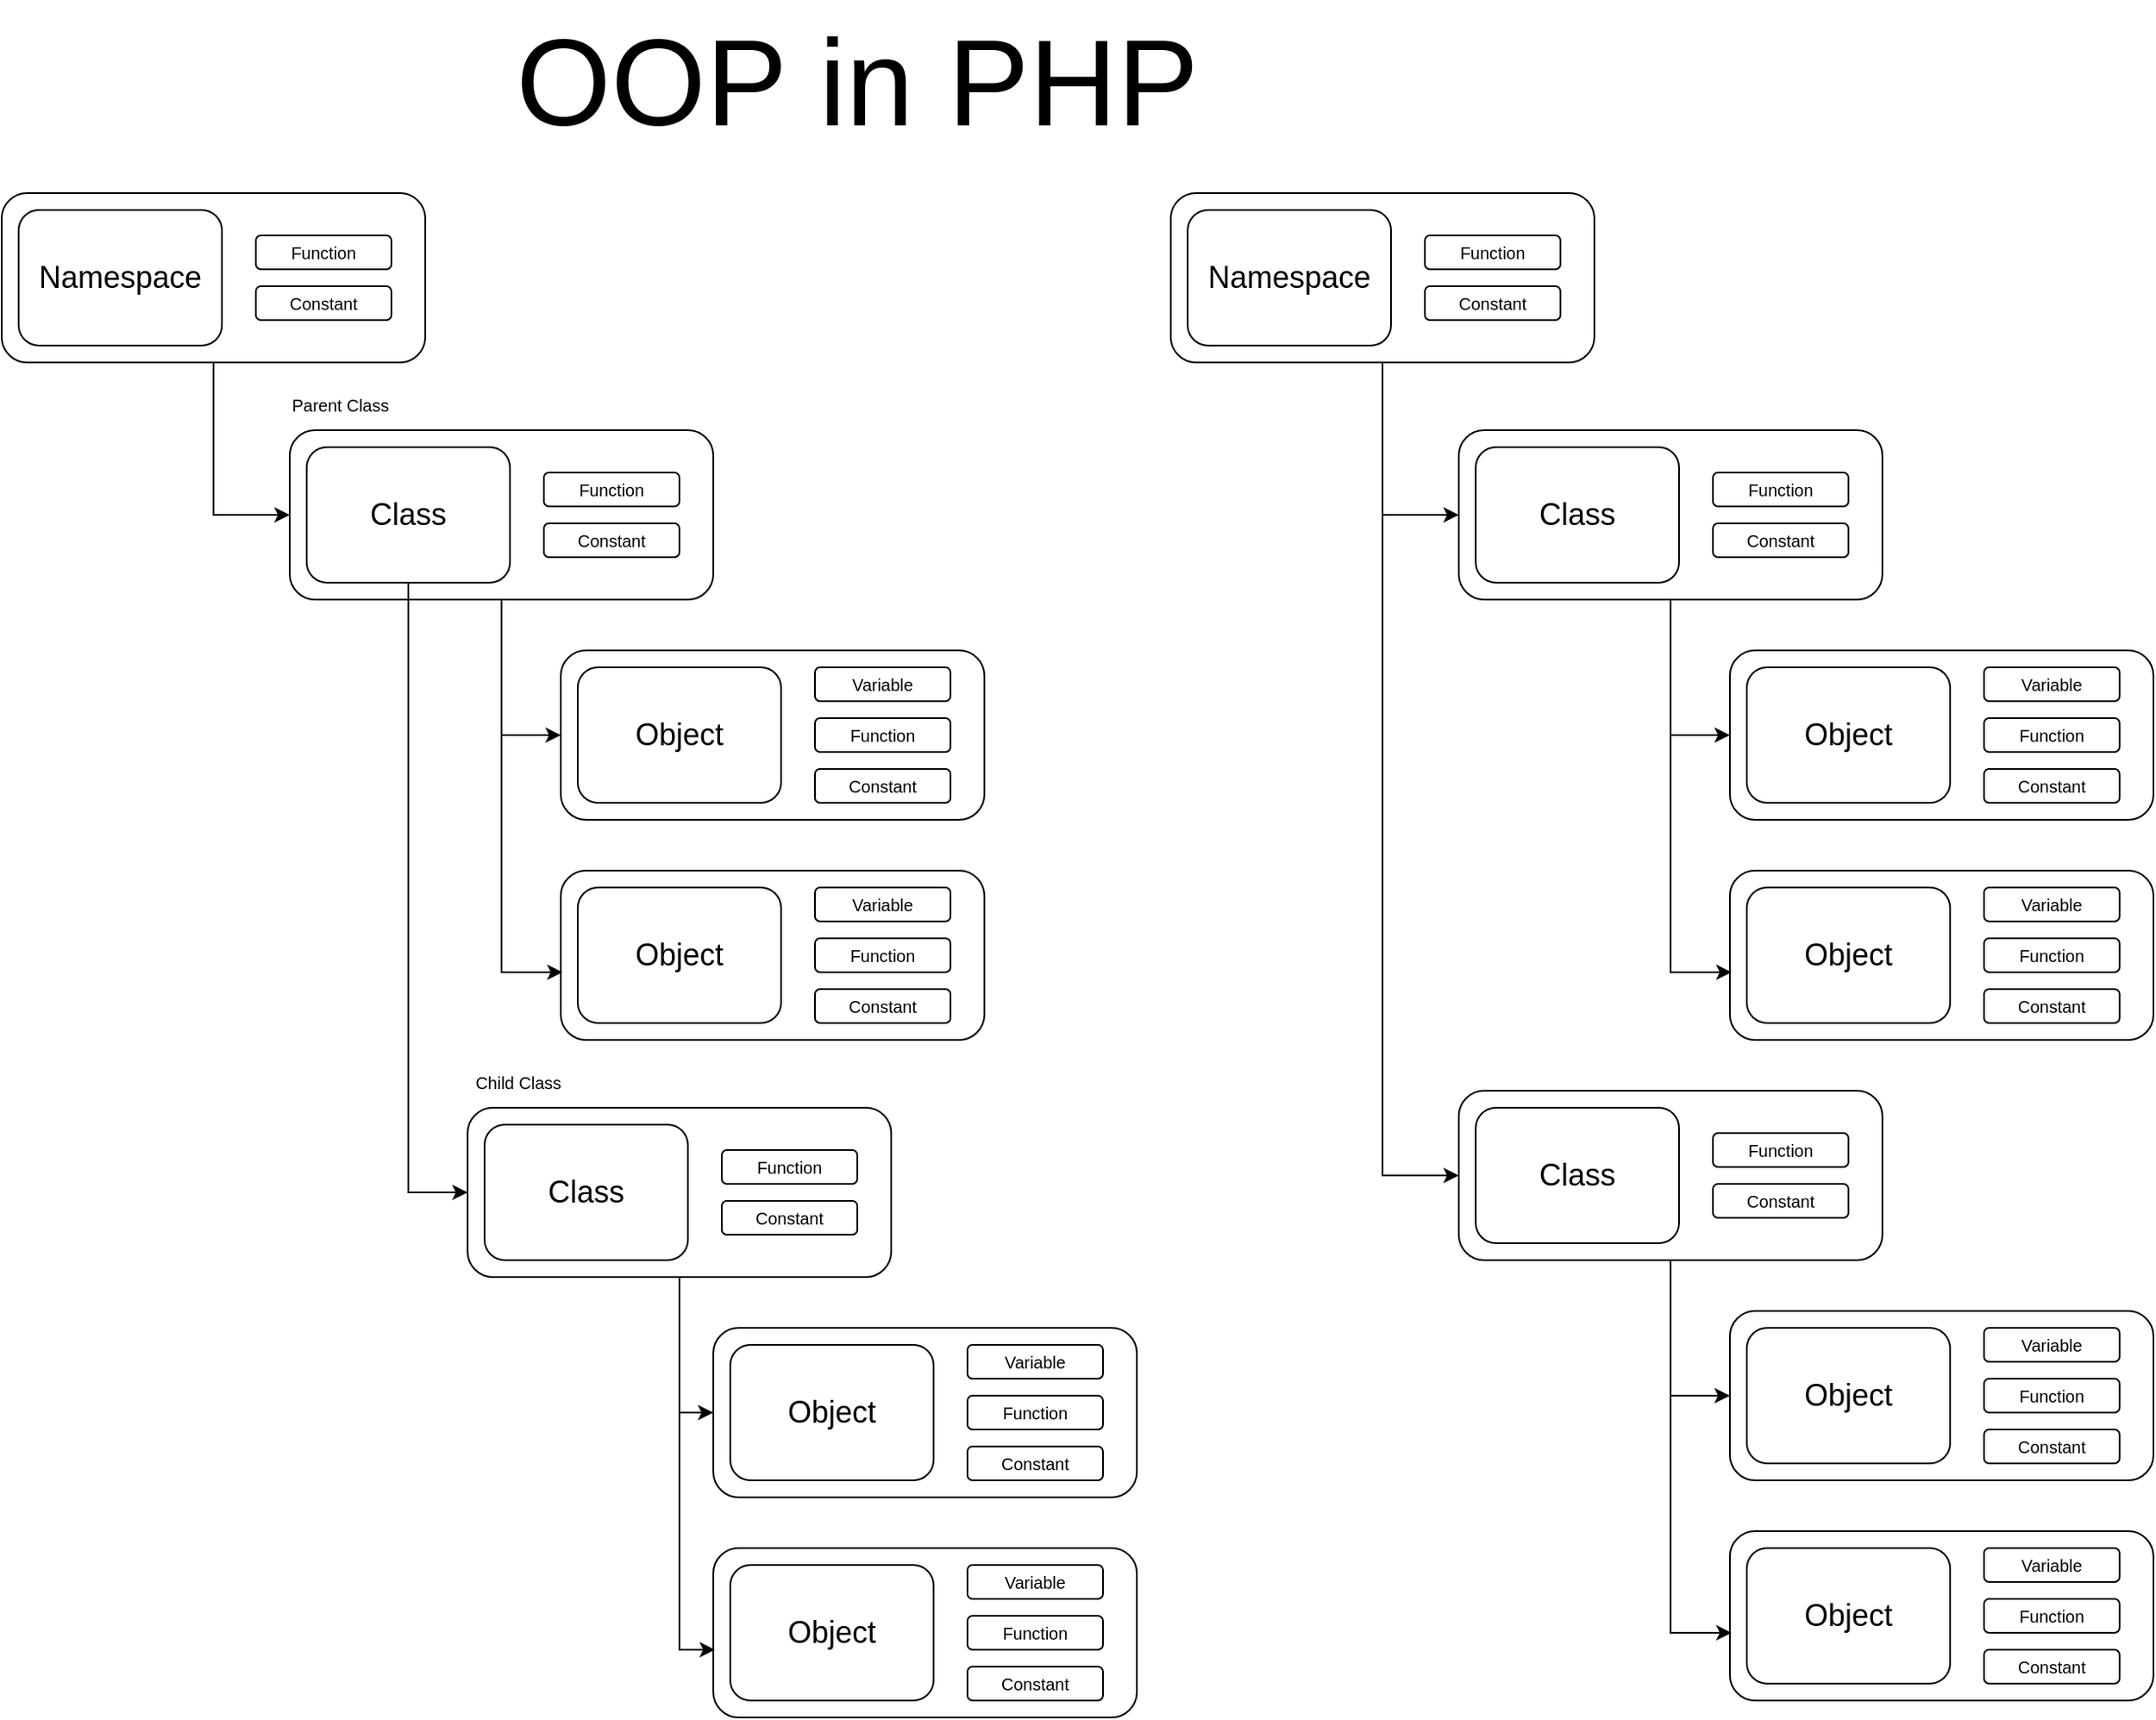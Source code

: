 <mxfile version="20.7.4" type="device"><diagram id="fYvpqcyi-kXyK1qJ9ey9" name="Page-1"><mxGraphModel dx="2800" dy="1355" grid="1" gridSize="10" guides="1" tooltips="1" connect="1" arrows="1" fold="1" page="1" pageScale="1" pageWidth="850" pageHeight="1100" math="0" shadow="0"><root><mxCell id="0"/><mxCell id="1" parent="0"/><mxCell id="AEbGxwkjCwNvLGijum_H-22" style="edgeStyle=orthogonalEdgeStyle;rounded=0;orthogonalLoop=1;jettySize=auto;html=1;entryX=0;entryY=0.5;entryDx=0;entryDy=0;fontSize=10;" edge="1" parent="1" source="AEbGxwkjCwNvLGijum_H-7" target="AEbGxwkjCwNvLGijum_H-8"><mxGeometry relative="1" as="geometry"/></mxCell><mxCell id="AEbGxwkjCwNvLGijum_H-7" value="" style="rounded=1;whiteSpace=wrap;html=1;fontSize=10;" vertex="1" parent="1"><mxGeometry x="150" y="150" width="250" height="100" as="geometry"/></mxCell><mxCell id="AEbGxwkjCwNvLGijum_H-2" value="&lt;font style=&quot;font-size: 18px;&quot;&gt;Namespace&lt;/font&gt;" style="rounded=1;whiteSpace=wrap;html=1;" vertex="1" parent="1"><mxGeometry x="160" y="160" width="120" height="80" as="geometry"/></mxCell><mxCell id="AEbGxwkjCwNvLGijum_H-5" value="&lt;font style=&quot;font-size: 10px;&quot;&gt;Function&lt;/font&gt;" style="rounded=1;whiteSpace=wrap;html=1;" vertex="1" parent="1"><mxGeometry x="300" y="175" width="80" height="20" as="geometry"/></mxCell><mxCell id="AEbGxwkjCwNvLGijum_H-6" value="&lt;font style=&quot;font-size: 10px;&quot;&gt;Constant&lt;/font&gt;" style="rounded=1;whiteSpace=wrap;html=1;" vertex="1" parent="1"><mxGeometry x="300" y="205" width="80" height="20" as="geometry"/></mxCell><mxCell id="AEbGxwkjCwNvLGijum_H-20" value="" style="group" vertex="1" connectable="0" parent="1"><mxGeometry x="320" y="290" width="250" height="100" as="geometry"/></mxCell><mxCell id="AEbGxwkjCwNvLGijum_H-8" value="" style="rounded=1;whiteSpace=wrap;html=1;fontSize=10;" vertex="1" parent="AEbGxwkjCwNvLGijum_H-20"><mxGeometry width="250" height="100" as="geometry"/></mxCell><mxCell id="AEbGxwkjCwNvLGijum_H-11" value="&lt;font style=&quot;font-size: 10px;&quot;&gt;Constant&lt;/font&gt;" style="rounded=1;whiteSpace=wrap;html=1;" vertex="1" parent="AEbGxwkjCwNvLGijum_H-8"><mxGeometry x="150" y="55" width="80" height="20" as="geometry"/></mxCell><mxCell id="AEbGxwkjCwNvLGijum_H-10" value="&lt;font style=&quot;font-size: 10px;&quot;&gt;Function&lt;/font&gt;" style="rounded=1;whiteSpace=wrap;html=1;" vertex="1" parent="AEbGxwkjCwNvLGijum_H-8"><mxGeometry x="150" y="25" width="80" height="20" as="geometry"/></mxCell><mxCell id="AEbGxwkjCwNvLGijum_H-9" value="&lt;font style=&quot;font-size: 18px;&quot;&gt;Class&lt;/font&gt;" style="rounded=1;whiteSpace=wrap;html=1;" vertex="1" parent="AEbGxwkjCwNvLGijum_H-20"><mxGeometry x="10" y="10" width="120" height="80" as="geometry"/></mxCell><mxCell id="AEbGxwkjCwNvLGijum_H-21" value="" style="group" vertex="1" connectable="0" parent="1"><mxGeometry x="480" y="420" width="250" height="100" as="geometry"/></mxCell><mxCell id="AEbGxwkjCwNvLGijum_H-13" value="" style="rounded=1;whiteSpace=wrap;html=1;fontSize=10;" vertex="1" parent="AEbGxwkjCwNvLGijum_H-21"><mxGeometry width="250" height="100" as="geometry"/></mxCell><mxCell id="AEbGxwkjCwNvLGijum_H-14" value="&lt;font style=&quot;font-size: 10px;&quot;&gt;Constant&lt;/font&gt;" style="rounded=1;whiteSpace=wrap;html=1;" vertex="1" parent="AEbGxwkjCwNvLGijum_H-13"><mxGeometry x="150" y="70" width="80" height="20" as="geometry"/></mxCell><mxCell id="AEbGxwkjCwNvLGijum_H-15" value="&lt;font style=&quot;font-size: 10px;&quot;&gt;Function&lt;/font&gt;" style="rounded=1;whiteSpace=wrap;html=1;" vertex="1" parent="AEbGxwkjCwNvLGijum_H-13"><mxGeometry x="150" y="40" width="80" height="20" as="geometry"/></mxCell><mxCell id="AEbGxwkjCwNvLGijum_H-16" value="&lt;font style=&quot;font-size: 10px;&quot;&gt;Variable&lt;/font&gt;" style="rounded=1;whiteSpace=wrap;html=1;" vertex="1" parent="AEbGxwkjCwNvLGijum_H-13"><mxGeometry x="150" y="10" width="80" height="20" as="geometry"/></mxCell><mxCell id="AEbGxwkjCwNvLGijum_H-17" value="&lt;font style=&quot;font-size: 18px;&quot;&gt;Object&lt;/font&gt;" style="rounded=1;whiteSpace=wrap;html=1;" vertex="1" parent="AEbGxwkjCwNvLGijum_H-21"><mxGeometry x="10" y="10" width="120" height="80" as="geometry"/></mxCell><mxCell id="AEbGxwkjCwNvLGijum_H-23" style="edgeStyle=orthogonalEdgeStyle;rounded=0;orthogonalLoop=1;jettySize=auto;html=1;entryX=0;entryY=0.5;entryDx=0;entryDy=0;fontSize=10;" edge="1" parent="1" source="AEbGxwkjCwNvLGijum_H-8" target="AEbGxwkjCwNvLGijum_H-13"><mxGeometry relative="1" as="geometry"/></mxCell><mxCell id="AEbGxwkjCwNvLGijum_H-24" value="" style="group" vertex="1" connectable="0" parent="1"><mxGeometry x="480" y="550" width="250" height="100" as="geometry"/></mxCell><mxCell id="AEbGxwkjCwNvLGijum_H-25" value="" style="rounded=1;whiteSpace=wrap;html=1;fontSize=10;" vertex="1" parent="AEbGxwkjCwNvLGijum_H-24"><mxGeometry width="250" height="100" as="geometry"/></mxCell><mxCell id="AEbGxwkjCwNvLGijum_H-26" value="&lt;font style=&quot;font-size: 10px;&quot;&gt;Constant&lt;/font&gt;" style="rounded=1;whiteSpace=wrap;html=1;" vertex="1" parent="AEbGxwkjCwNvLGijum_H-25"><mxGeometry x="150" y="70" width="80" height="20" as="geometry"/></mxCell><mxCell id="AEbGxwkjCwNvLGijum_H-27" value="&lt;font style=&quot;font-size: 10px;&quot;&gt;Function&lt;/font&gt;" style="rounded=1;whiteSpace=wrap;html=1;" vertex="1" parent="AEbGxwkjCwNvLGijum_H-25"><mxGeometry x="150" y="40" width="80" height="20" as="geometry"/></mxCell><mxCell id="AEbGxwkjCwNvLGijum_H-28" value="&lt;font style=&quot;font-size: 10px;&quot;&gt;Variable&lt;/font&gt;" style="rounded=1;whiteSpace=wrap;html=1;" vertex="1" parent="AEbGxwkjCwNvLGijum_H-25"><mxGeometry x="150" y="10" width="80" height="20" as="geometry"/></mxCell><mxCell id="AEbGxwkjCwNvLGijum_H-29" value="&lt;font style=&quot;font-size: 18px;&quot;&gt;Object&lt;/font&gt;" style="rounded=1;whiteSpace=wrap;html=1;" vertex="1" parent="AEbGxwkjCwNvLGijum_H-24"><mxGeometry x="10" y="10" width="120" height="80" as="geometry"/></mxCell><mxCell id="AEbGxwkjCwNvLGijum_H-30" style="edgeStyle=orthogonalEdgeStyle;rounded=0;orthogonalLoop=1;jettySize=auto;html=1;entryX=0.004;entryY=0.6;entryDx=0;entryDy=0;entryPerimeter=0;fontSize=10;" edge="1" parent="1" source="AEbGxwkjCwNvLGijum_H-8" target="AEbGxwkjCwNvLGijum_H-25"><mxGeometry relative="1" as="geometry"/></mxCell><mxCell id="AEbGxwkjCwNvLGijum_H-31" value="" style="group" vertex="1" connectable="0" parent="1"><mxGeometry x="425" y="690" width="250" height="100" as="geometry"/></mxCell><mxCell id="AEbGxwkjCwNvLGijum_H-32" value="" style="rounded=1;whiteSpace=wrap;html=1;fontSize=10;" vertex="1" parent="AEbGxwkjCwNvLGijum_H-31"><mxGeometry width="250" height="100" as="geometry"/></mxCell><mxCell id="AEbGxwkjCwNvLGijum_H-33" value="&lt;font style=&quot;font-size: 10px;&quot;&gt;Constant&lt;/font&gt;" style="rounded=1;whiteSpace=wrap;html=1;" vertex="1" parent="AEbGxwkjCwNvLGijum_H-32"><mxGeometry x="150" y="55" width="80" height="20" as="geometry"/></mxCell><mxCell id="AEbGxwkjCwNvLGijum_H-34" value="&lt;font style=&quot;font-size: 10px;&quot;&gt;Function&lt;/font&gt;" style="rounded=1;whiteSpace=wrap;html=1;" vertex="1" parent="AEbGxwkjCwNvLGijum_H-32"><mxGeometry x="150" y="25" width="80" height="20" as="geometry"/></mxCell><mxCell id="AEbGxwkjCwNvLGijum_H-35" value="&lt;font style=&quot;font-size: 18px;&quot;&gt;Class&lt;/font&gt;" style="rounded=1;whiteSpace=wrap;html=1;" vertex="1" parent="AEbGxwkjCwNvLGijum_H-31"><mxGeometry x="10" y="10" width="120" height="80" as="geometry"/></mxCell><mxCell id="AEbGxwkjCwNvLGijum_H-36" value="" style="group" vertex="1" connectable="0" parent="1"><mxGeometry x="570" y="820" width="250" height="100" as="geometry"/></mxCell><mxCell id="AEbGxwkjCwNvLGijum_H-37" value="" style="rounded=1;whiteSpace=wrap;html=1;fontSize=10;" vertex="1" parent="AEbGxwkjCwNvLGijum_H-36"><mxGeometry width="250" height="100" as="geometry"/></mxCell><mxCell id="AEbGxwkjCwNvLGijum_H-38" value="&lt;font style=&quot;font-size: 10px;&quot;&gt;Constant&lt;/font&gt;" style="rounded=1;whiteSpace=wrap;html=1;" vertex="1" parent="AEbGxwkjCwNvLGijum_H-37"><mxGeometry x="150" y="70" width="80" height="20" as="geometry"/></mxCell><mxCell id="AEbGxwkjCwNvLGijum_H-39" value="&lt;font style=&quot;font-size: 10px;&quot;&gt;Function&lt;/font&gt;" style="rounded=1;whiteSpace=wrap;html=1;" vertex="1" parent="AEbGxwkjCwNvLGijum_H-37"><mxGeometry x="150" y="40" width="80" height="20" as="geometry"/></mxCell><mxCell id="AEbGxwkjCwNvLGijum_H-40" value="&lt;font style=&quot;font-size: 10px;&quot;&gt;Variable&lt;/font&gt;" style="rounded=1;whiteSpace=wrap;html=1;" vertex="1" parent="AEbGxwkjCwNvLGijum_H-37"><mxGeometry x="150" y="10" width="80" height="20" as="geometry"/></mxCell><mxCell id="AEbGxwkjCwNvLGijum_H-41" value="&lt;font style=&quot;font-size: 18px;&quot;&gt;Object&lt;/font&gt;" style="rounded=1;whiteSpace=wrap;html=1;" vertex="1" parent="AEbGxwkjCwNvLGijum_H-36"><mxGeometry x="10" y="10" width="120" height="80" as="geometry"/></mxCell><mxCell id="AEbGxwkjCwNvLGijum_H-42" style="edgeStyle=orthogonalEdgeStyle;rounded=0;orthogonalLoop=1;jettySize=auto;html=1;entryX=0;entryY=0.5;entryDx=0;entryDy=0;fontSize=10;" edge="1" source="AEbGxwkjCwNvLGijum_H-32" target="AEbGxwkjCwNvLGijum_H-37" parent="1"><mxGeometry relative="1" as="geometry"/></mxCell><mxCell id="AEbGxwkjCwNvLGijum_H-43" value="" style="group" vertex="1" connectable="0" parent="1"><mxGeometry x="570" y="950" width="250" height="100" as="geometry"/></mxCell><mxCell id="AEbGxwkjCwNvLGijum_H-44" value="" style="rounded=1;whiteSpace=wrap;html=1;fontSize=10;" vertex="1" parent="AEbGxwkjCwNvLGijum_H-43"><mxGeometry width="250" height="100" as="geometry"/></mxCell><mxCell id="AEbGxwkjCwNvLGijum_H-45" value="&lt;font style=&quot;font-size: 10px;&quot;&gt;Constant&lt;/font&gt;" style="rounded=1;whiteSpace=wrap;html=1;" vertex="1" parent="AEbGxwkjCwNvLGijum_H-44"><mxGeometry x="150" y="70" width="80" height="20" as="geometry"/></mxCell><mxCell id="AEbGxwkjCwNvLGijum_H-46" value="&lt;font style=&quot;font-size: 10px;&quot;&gt;Function&lt;/font&gt;" style="rounded=1;whiteSpace=wrap;html=1;" vertex="1" parent="AEbGxwkjCwNvLGijum_H-44"><mxGeometry x="150" y="40" width="80" height="20" as="geometry"/></mxCell><mxCell id="AEbGxwkjCwNvLGijum_H-47" value="&lt;font style=&quot;font-size: 10px;&quot;&gt;Variable&lt;/font&gt;" style="rounded=1;whiteSpace=wrap;html=1;" vertex="1" parent="AEbGxwkjCwNvLGijum_H-44"><mxGeometry x="150" y="10" width="80" height="20" as="geometry"/></mxCell><mxCell id="AEbGxwkjCwNvLGijum_H-48" value="&lt;font style=&quot;font-size: 18px;&quot;&gt;Object&lt;/font&gt;" style="rounded=1;whiteSpace=wrap;html=1;" vertex="1" parent="AEbGxwkjCwNvLGijum_H-43"><mxGeometry x="10" y="10" width="120" height="80" as="geometry"/></mxCell><mxCell id="AEbGxwkjCwNvLGijum_H-49" style="edgeStyle=orthogonalEdgeStyle;rounded=0;orthogonalLoop=1;jettySize=auto;html=1;entryX=0.004;entryY=0.6;entryDx=0;entryDy=0;entryPerimeter=0;fontSize=10;" edge="1" source="AEbGxwkjCwNvLGijum_H-32" target="AEbGxwkjCwNvLGijum_H-44" parent="1"><mxGeometry relative="1" as="geometry"/></mxCell><mxCell id="AEbGxwkjCwNvLGijum_H-51" style="edgeStyle=orthogonalEdgeStyle;rounded=0;orthogonalLoop=1;jettySize=auto;html=1;entryX=0;entryY=0.5;entryDx=0;entryDy=0;fontSize=10;" edge="1" source="AEbGxwkjCwNvLGijum_H-53" target="AEbGxwkjCwNvLGijum_H-58" parent="1"><mxGeometry relative="1" as="geometry"/></mxCell><mxCell id="AEbGxwkjCwNvLGijum_H-52" style="edgeStyle=orthogonalEdgeStyle;rounded=0;orthogonalLoop=1;jettySize=auto;html=1;entryX=0;entryY=0.5;entryDx=0;entryDy=0;fontSize=10;" edge="1" source="AEbGxwkjCwNvLGijum_H-53" target="AEbGxwkjCwNvLGijum_H-77" parent="1"><mxGeometry relative="1" as="geometry"/></mxCell><mxCell id="AEbGxwkjCwNvLGijum_H-53" value="" style="rounded=1;whiteSpace=wrap;html=1;fontSize=10;" vertex="1" parent="1"><mxGeometry x="840" y="150" width="250" height="100" as="geometry"/></mxCell><mxCell id="AEbGxwkjCwNvLGijum_H-54" value="&lt;font style=&quot;font-size: 18px;&quot;&gt;Namespace&lt;/font&gt;" style="rounded=1;whiteSpace=wrap;html=1;" vertex="1" parent="1"><mxGeometry x="850" y="160" width="120" height="80" as="geometry"/></mxCell><mxCell id="AEbGxwkjCwNvLGijum_H-55" value="&lt;font style=&quot;font-size: 10px;&quot;&gt;Function&lt;/font&gt;" style="rounded=1;whiteSpace=wrap;html=1;" vertex="1" parent="1"><mxGeometry x="990" y="175" width="80" height="20" as="geometry"/></mxCell><mxCell id="AEbGxwkjCwNvLGijum_H-56" value="&lt;font style=&quot;font-size: 10px;&quot;&gt;Constant&lt;/font&gt;" style="rounded=1;whiteSpace=wrap;html=1;" vertex="1" parent="1"><mxGeometry x="990" y="205" width="80" height="20" as="geometry"/></mxCell><mxCell id="AEbGxwkjCwNvLGijum_H-57" value="" style="group" vertex="1" connectable="0" parent="1"><mxGeometry x="1010" y="290" width="250" height="100" as="geometry"/></mxCell><mxCell id="AEbGxwkjCwNvLGijum_H-58" value="" style="rounded=1;whiteSpace=wrap;html=1;fontSize=10;" vertex="1" parent="AEbGxwkjCwNvLGijum_H-57"><mxGeometry width="250" height="100" as="geometry"/></mxCell><mxCell id="AEbGxwkjCwNvLGijum_H-59" value="&lt;font style=&quot;font-size: 10px;&quot;&gt;Constant&lt;/font&gt;" style="rounded=1;whiteSpace=wrap;html=1;" vertex="1" parent="AEbGxwkjCwNvLGijum_H-58"><mxGeometry x="150" y="55" width="80" height="20" as="geometry"/></mxCell><mxCell id="AEbGxwkjCwNvLGijum_H-60" value="&lt;font style=&quot;font-size: 10px;&quot;&gt;Function&lt;/font&gt;" style="rounded=1;whiteSpace=wrap;html=1;" vertex="1" parent="AEbGxwkjCwNvLGijum_H-58"><mxGeometry x="150" y="25" width="80" height="20" as="geometry"/></mxCell><mxCell id="AEbGxwkjCwNvLGijum_H-61" value="&lt;font style=&quot;font-size: 18px;&quot;&gt;Class&lt;/font&gt;" style="rounded=1;whiteSpace=wrap;html=1;" vertex="1" parent="AEbGxwkjCwNvLGijum_H-57"><mxGeometry x="10" y="10" width="120" height="80" as="geometry"/></mxCell><mxCell id="AEbGxwkjCwNvLGijum_H-62" value="" style="group" vertex="1" connectable="0" parent="1"><mxGeometry x="1170" y="420" width="250" height="100" as="geometry"/></mxCell><mxCell id="AEbGxwkjCwNvLGijum_H-63" value="" style="rounded=1;whiteSpace=wrap;html=1;fontSize=10;" vertex="1" parent="AEbGxwkjCwNvLGijum_H-62"><mxGeometry width="250" height="100" as="geometry"/></mxCell><mxCell id="AEbGxwkjCwNvLGijum_H-64" value="&lt;font style=&quot;font-size: 10px;&quot;&gt;Constant&lt;/font&gt;" style="rounded=1;whiteSpace=wrap;html=1;" vertex="1" parent="AEbGxwkjCwNvLGijum_H-63"><mxGeometry x="150" y="70" width="80" height="20" as="geometry"/></mxCell><mxCell id="AEbGxwkjCwNvLGijum_H-65" value="&lt;font style=&quot;font-size: 10px;&quot;&gt;Function&lt;/font&gt;" style="rounded=1;whiteSpace=wrap;html=1;" vertex="1" parent="AEbGxwkjCwNvLGijum_H-63"><mxGeometry x="150" y="40" width="80" height="20" as="geometry"/></mxCell><mxCell id="AEbGxwkjCwNvLGijum_H-66" value="&lt;font style=&quot;font-size: 10px;&quot;&gt;Variable&lt;/font&gt;" style="rounded=1;whiteSpace=wrap;html=1;" vertex="1" parent="AEbGxwkjCwNvLGijum_H-63"><mxGeometry x="150" y="10" width="80" height="20" as="geometry"/></mxCell><mxCell id="AEbGxwkjCwNvLGijum_H-67" value="&lt;font style=&quot;font-size: 18px;&quot;&gt;Object&lt;/font&gt;" style="rounded=1;whiteSpace=wrap;html=1;" vertex="1" parent="AEbGxwkjCwNvLGijum_H-62"><mxGeometry x="10" y="10" width="120" height="80" as="geometry"/></mxCell><mxCell id="AEbGxwkjCwNvLGijum_H-68" style="edgeStyle=orthogonalEdgeStyle;rounded=0;orthogonalLoop=1;jettySize=auto;html=1;entryX=0;entryY=0.5;entryDx=0;entryDy=0;fontSize=10;" edge="1" source="AEbGxwkjCwNvLGijum_H-58" target="AEbGxwkjCwNvLGijum_H-63" parent="1"><mxGeometry relative="1" as="geometry"/></mxCell><mxCell id="AEbGxwkjCwNvLGijum_H-69" value="" style="group" vertex="1" connectable="0" parent="1"><mxGeometry x="1170" y="550" width="250" height="100" as="geometry"/></mxCell><mxCell id="AEbGxwkjCwNvLGijum_H-70" value="" style="rounded=1;whiteSpace=wrap;html=1;fontSize=10;" vertex="1" parent="AEbGxwkjCwNvLGijum_H-69"><mxGeometry width="250" height="100" as="geometry"/></mxCell><mxCell id="AEbGxwkjCwNvLGijum_H-71" value="&lt;font style=&quot;font-size: 10px;&quot;&gt;Constant&lt;/font&gt;" style="rounded=1;whiteSpace=wrap;html=1;" vertex="1" parent="AEbGxwkjCwNvLGijum_H-70"><mxGeometry x="150" y="70" width="80" height="20" as="geometry"/></mxCell><mxCell id="AEbGxwkjCwNvLGijum_H-72" value="&lt;font style=&quot;font-size: 10px;&quot;&gt;Function&lt;/font&gt;" style="rounded=1;whiteSpace=wrap;html=1;" vertex="1" parent="AEbGxwkjCwNvLGijum_H-70"><mxGeometry x="150" y="40" width="80" height="20" as="geometry"/></mxCell><mxCell id="AEbGxwkjCwNvLGijum_H-73" value="&lt;font style=&quot;font-size: 10px;&quot;&gt;Variable&lt;/font&gt;" style="rounded=1;whiteSpace=wrap;html=1;" vertex="1" parent="AEbGxwkjCwNvLGijum_H-70"><mxGeometry x="150" y="10" width="80" height="20" as="geometry"/></mxCell><mxCell id="AEbGxwkjCwNvLGijum_H-74" value="&lt;font style=&quot;font-size: 18px;&quot;&gt;Object&lt;/font&gt;" style="rounded=1;whiteSpace=wrap;html=1;" vertex="1" parent="AEbGxwkjCwNvLGijum_H-69"><mxGeometry x="10" y="10" width="120" height="80" as="geometry"/></mxCell><mxCell id="AEbGxwkjCwNvLGijum_H-75" style="edgeStyle=orthogonalEdgeStyle;rounded=0;orthogonalLoop=1;jettySize=auto;html=1;entryX=0.004;entryY=0.6;entryDx=0;entryDy=0;entryPerimeter=0;fontSize=10;" edge="1" source="AEbGxwkjCwNvLGijum_H-58" target="AEbGxwkjCwNvLGijum_H-70" parent="1"><mxGeometry relative="1" as="geometry"/></mxCell><mxCell id="AEbGxwkjCwNvLGijum_H-76" value="" style="group" vertex="1" connectable="0" parent="1"><mxGeometry x="1010" y="680" width="250" height="100" as="geometry"/></mxCell><mxCell id="AEbGxwkjCwNvLGijum_H-77" value="" style="rounded=1;whiteSpace=wrap;html=1;fontSize=10;" vertex="1" parent="AEbGxwkjCwNvLGijum_H-76"><mxGeometry width="250" height="100" as="geometry"/></mxCell><mxCell id="AEbGxwkjCwNvLGijum_H-78" value="&lt;font style=&quot;font-size: 10px;&quot;&gt;Constant&lt;/font&gt;" style="rounded=1;whiteSpace=wrap;html=1;" vertex="1" parent="AEbGxwkjCwNvLGijum_H-77"><mxGeometry x="150" y="55" width="80" height="20" as="geometry"/></mxCell><mxCell id="AEbGxwkjCwNvLGijum_H-79" value="&lt;font style=&quot;font-size: 10px;&quot;&gt;Function&lt;/font&gt;" style="rounded=1;whiteSpace=wrap;html=1;" vertex="1" parent="AEbGxwkjCwNvLGijum_H-77"><mxGeometry x="150" y="25" width="80" height="20" as="geometry"/></mxCell><mxCell id="AEbGxwkjCwNvLGijum_H-80" value="&lt;font style=&quot;font-size: 18px;&quot;&gt;Class&lt;/font&gt;" style="rounded=1;whiteSpace=wrap;html=1;" vertex="1" parent="AEbGxwkjCwNvLGijum_H-76"><mxGeometry x="10" y="10" width="120" height="80" as="geometry"/></mxCell><mxCell id="AEbGxwkjCwNvLGijum_H-81" value="" style="group" vertex="1" connectable="0" parent="1"><mxGeometry x="1170" y="810" width="250" height="100" as="geometry"/></mxCell><mxCell id="AEbGxwkjCwNvLGijum_H-82" value="" style="rounded=1;whiteSpace=wrap;html=1;fontSize=10;" vertex="1" parent="AEbGxwkjCwNvLGijum_H-81"><mxGeometry width="250" height="100" as="geometry"/></mxCell><mxCell id="AEbGxwkjCwNvLGijum_H-83" value="&lt;font style=&quot;font-size: 10px;&quot;&gt;Constant&lt;/font&gt;" style="rounded=1;whiteSpace=wrap;html=1;" vertex="1" parent="AEbGxwkjCwNvLGijum_H-82"><mxGeometry x="150" y="70" width="80" height="20" as="geometry"/></mxCell><mxCell id="AEbGxwkjCwNvLGijum_H-84" value="&lt;font style=&quot;font-size: 10px;&quot;&gt;Function&lt;/font&gt;" style="rounded=1;whiteSpace=wrap;html=1;" vertex="1" parent="AEbGxwkjCwNvLGijum_H-82"><mxGeometry x="150" y="40" width="80" height="20" as="geometry"/></mxCell><mxCell id="AEbGxwkjCwNvLGijum_H-85" value="&lt;font style=&quot;font-size: 10px;&quot;&gt;Variable&lt;/font&gt;" style="rounded=1;whiteSpace=wrap;html=1;" vertex="1" parent="AEbGxwkjCwNvLGijum_H-82"><mxGeometry x="150" y="10" width="80" height="20" as="geometry"/></mxCell><mxCell id="AEbGxwkjCwNvLGijum_H-86" value="&lt;font style=&quot;font-size: 18px;&quot;&gt;Object&lt;/font&gt;" style="rounded=1;whiteSpace=wrap;html=1;" vertex="1" parent="AEbGxwkjCwNvLGijum_H-81"><mxGeometry x="10" y="10" width="120" height="80" as="geometry"/></mxCell><mxCell id="AEbGxwkjCwNvLGijum_H-87" style="edgeStyle=orthogonalEdgeStyle;rounded=0;orthogonalLoop=1;jettySize=auto;html=1;entryX=0;entryY=0.5;entryDx=0;entryDy=0;fontSize=10;" edge="1" source="AEbGxwkjCwNvLGijum_H-77" target="AEbGxwkjCwNvLGijum_H-82" parent="1"><mxGeometry relative="1" as="geometry"/></mxCell><mxCell id="AEbGxwkjCwNvLGijum_H-88" value="" style="group" vertex="1" connectable="0" parent="1"><mxGeometry x="1170" y="940" width="250" height="100" as="geometry"/></mxCell><mxCell id="AEbGxwkjCwNvLGijum_H-89" value="" style="rounded=1;whiteSpace=wrap;html=1;fontSize=10;" vertex="1" parent="AEbGxwkjCwNvLGijum_H-88"><mxGeometry width="250" height="100" as="geometry"/></mxCell><mxCell id="AEbGxwkjCwNvLGijum_H-90" value="&lt;font style=&quot;font-size: 10px;&quot;&gt;Constant&lt;/font&gt;" style="rounded=1;whiteSpace=wrap;html=1;" vertex="1" parent="AEbGxwkjCwNvLGijum_H-89"><mxGeometry x="150" y="70" width="80" height="20" as="geometry"/></mxCell><mxCell id="AEbGxwkjCwNvLGijum_H-91" value="&lt;font style=&quot;font-size: 10px;&quot;&gt;Function&lt;/font&gt;" style="rounded=1;whiteSpace=wrap;html=1;" vertex="1" parent="AEbGxwkjCwNvLGijum_H-89"><mxGeometry x="150" y="40" width="80" height="20" as="geometry"/></mxCell><mxCell id="AEbGxwkjCwNvLGijum_H-92" value="&lt;font style=&quot;font-size: 10px;&quot;&gt;Variable&lt;/font&gt;" style="rounded=1;whiteSpace=wrap;html=1;" vertex="1" parent="AEbGxwkjCwNvLGijum_H-89"><mxGeometry x="150" y="10" width="80" height="20" as="geometry"/></mxCell><mxCell id="AEbGxwkjCwNvLGijum_H-93" value="&lt;font style=&quot;font-size: 18px;&quot;&gt;Object&lt;/font&gt;" style="rounded=1;whiteSpace=wrap;html=1;" vertex="1" parent="AEbGxwkjCwNvLGijum_H-88"><mxGeometry x="10" y="10" width="120" height="80" as="geometry"/></mxCell><mxCell id="AEbGxwkjCwNvLGijum_H-94" style="edgeStyle=orthogonalEdgeStyle;rounded=0;orthogonalLoop=1;jettySize=auto;html=1;entryX=0.004;entryY=0.6;entryDx=0;entryDy=0;entryPerimeter=0;fontSize=10;" edge="1" source="AEbGxwkjCwNvLGijum_H-77" target="AEbGxwkjCwNvLGijum_H-89" parent="1"><mxGeometry relative="1" as="geometry"/></mxCell><mxCell id="AEbGxwkjCwNvLGijum_H-95" style="edgeStyle=orthogonalEdgeStyle;rounded=0;orthogonalLoop=1;jettySize=auto;html=1;entryX=0;entryY=0.5;entryDx=0;entryDy=0;fontSize=10;" edge="1" parent="1" source="AEbGxwkjCwNvLGijum_H-9" target="AEbGxwkjCwNvLGijum_H-32"><mxGeometry relative="1" as="geometry"/></mxCell><mxCell id="AEbGxwkjCwNvLGijum_H-96" value="Child Class" style="text;html=1;strokeColor=none;fillColor=none;align=center;verticalAlign=middle;whiteSpace=wrap;rounded=0;shadow=1;fontSize=10;" vertex="1" parent="1"><mxGeometry x="425" y="660" width="60" height="30" as="geometry"/></mxCell><mxCell id="AEbGxwkjCwNvLGijum_H-97" value="Parent Class" style="text;html=1;strokeColor=none;fillColor=none;align=center;verticalAlign=middle;whiteSpace=wrap;rounded=0;shadow=1;fontSize=10;" vertex="1" parent="1"><mxGeometry x="320" y="260" width="60" height="30" as="geometry"/></mxCell><mxCell id="AEbGxwkjCwNvLGijum_H-98" value="&lt;font style=&quot;font-size: 72px;&quot;&gt;OOP in PHP&lt;/font&gt;" style="text;html=1;strokeColor=none;fillColor=none;align=center;verticalAlign=middle;whiteSpace=wrap;rounded=0;shadow=1;fontSize=10;" vertex="1" parent="1"><mxGeometry x="440" y="40" width="430" height="90" as="geometry"/></mxCell></root></mxGraphModel></diagram></mxfile>